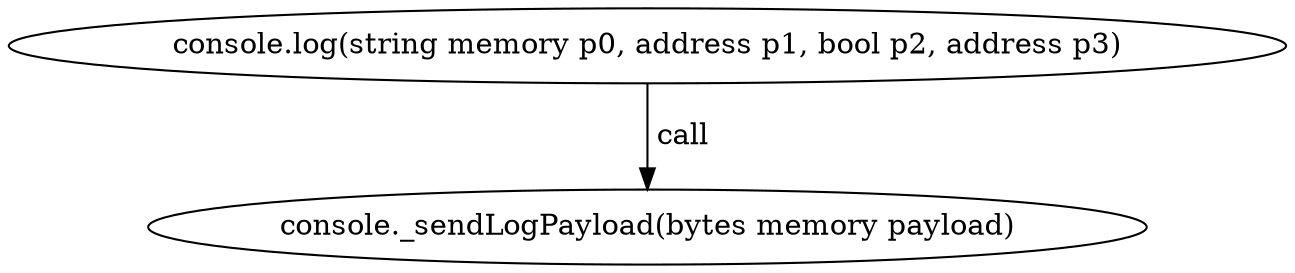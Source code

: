 digraph "" {
	graph [bb="0,0,512.33,124.8"];
	node [label="\N"];
	"console.log(string memory p0, address p1, bool p2, address p3)"	 [height=0.5,
		pos="256.16,106.8",
		width=7.1156];
	"console._sendLogPayload(bytes memory payload)"	 [height=0.5,
		pos="256.16,18",
		width=5.7372];
	"console.log(string memory p0, address p1, bool p2, address p3)" -> "console._sendLogPayload(bytes memory payload)" [key=call,
	label=" call",
	lp="268.02,62.4",
	pos="e,256.16,36.072 256.16,88.401 256.16,76.295 256.16,60.208 256.16,46.467"];
}
digraph "" {
	graph [bb="0,0,512.33,124.8"];
	node [label="\N"];
	"console.log(string memory p0, address p1, bool p2, address p3)"	 [height=0.5,
		pos="256.16,106.8",
		width=7.1156];
	"console._sendLogPayload(bytes memory payload)"	 [height=0.5,
		pos="256.16,18",
		width=5.7372];
	"console.log(string memory p0, address p1, bool p2, address p3)" -> "console._sendLogPayload(bytes memory payload)" [key=call,
	label=" call",
	lp="268.02,62.4",
	pos="e,256.16,36.072 256.16,88.401 256.16,76.295 256.16,60.208 256.16,46.467"];
}
